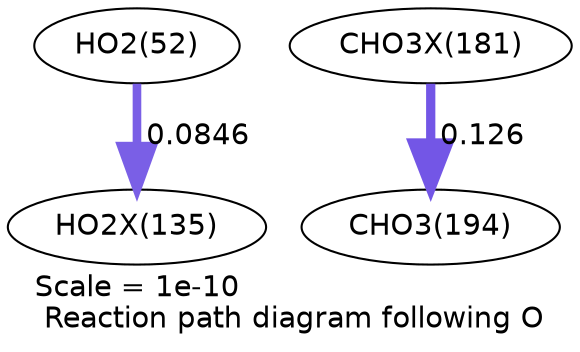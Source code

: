 digraph reaction_paths {
center=1;
s21 -> s51[fontname="Helvetica", penwidth=4.14, arrowsize=2.07, color="0.7, 0.585, 0.9"
, label=" 0.0846"];
s57 -> s29[fontname="Helvetica", penwidth=4.44, arrowsize=2.22, color="0.7, 0.626, 0.9"
, label=" 0.126"];
s21 [ fontname="Helvetica", label="HO2(52)"];
s29 [ fontname="Helvetica", label="CHO3(194)"];
s51 [ fontname="Helvetica", label="HO2X(135)"];
s57 [ fontname="Helvetica", label="CHO3X(181)"];
 label = "Scale = 1e-10\l Reaction path diagram following O";
 fontname = "Helvetica";
}
